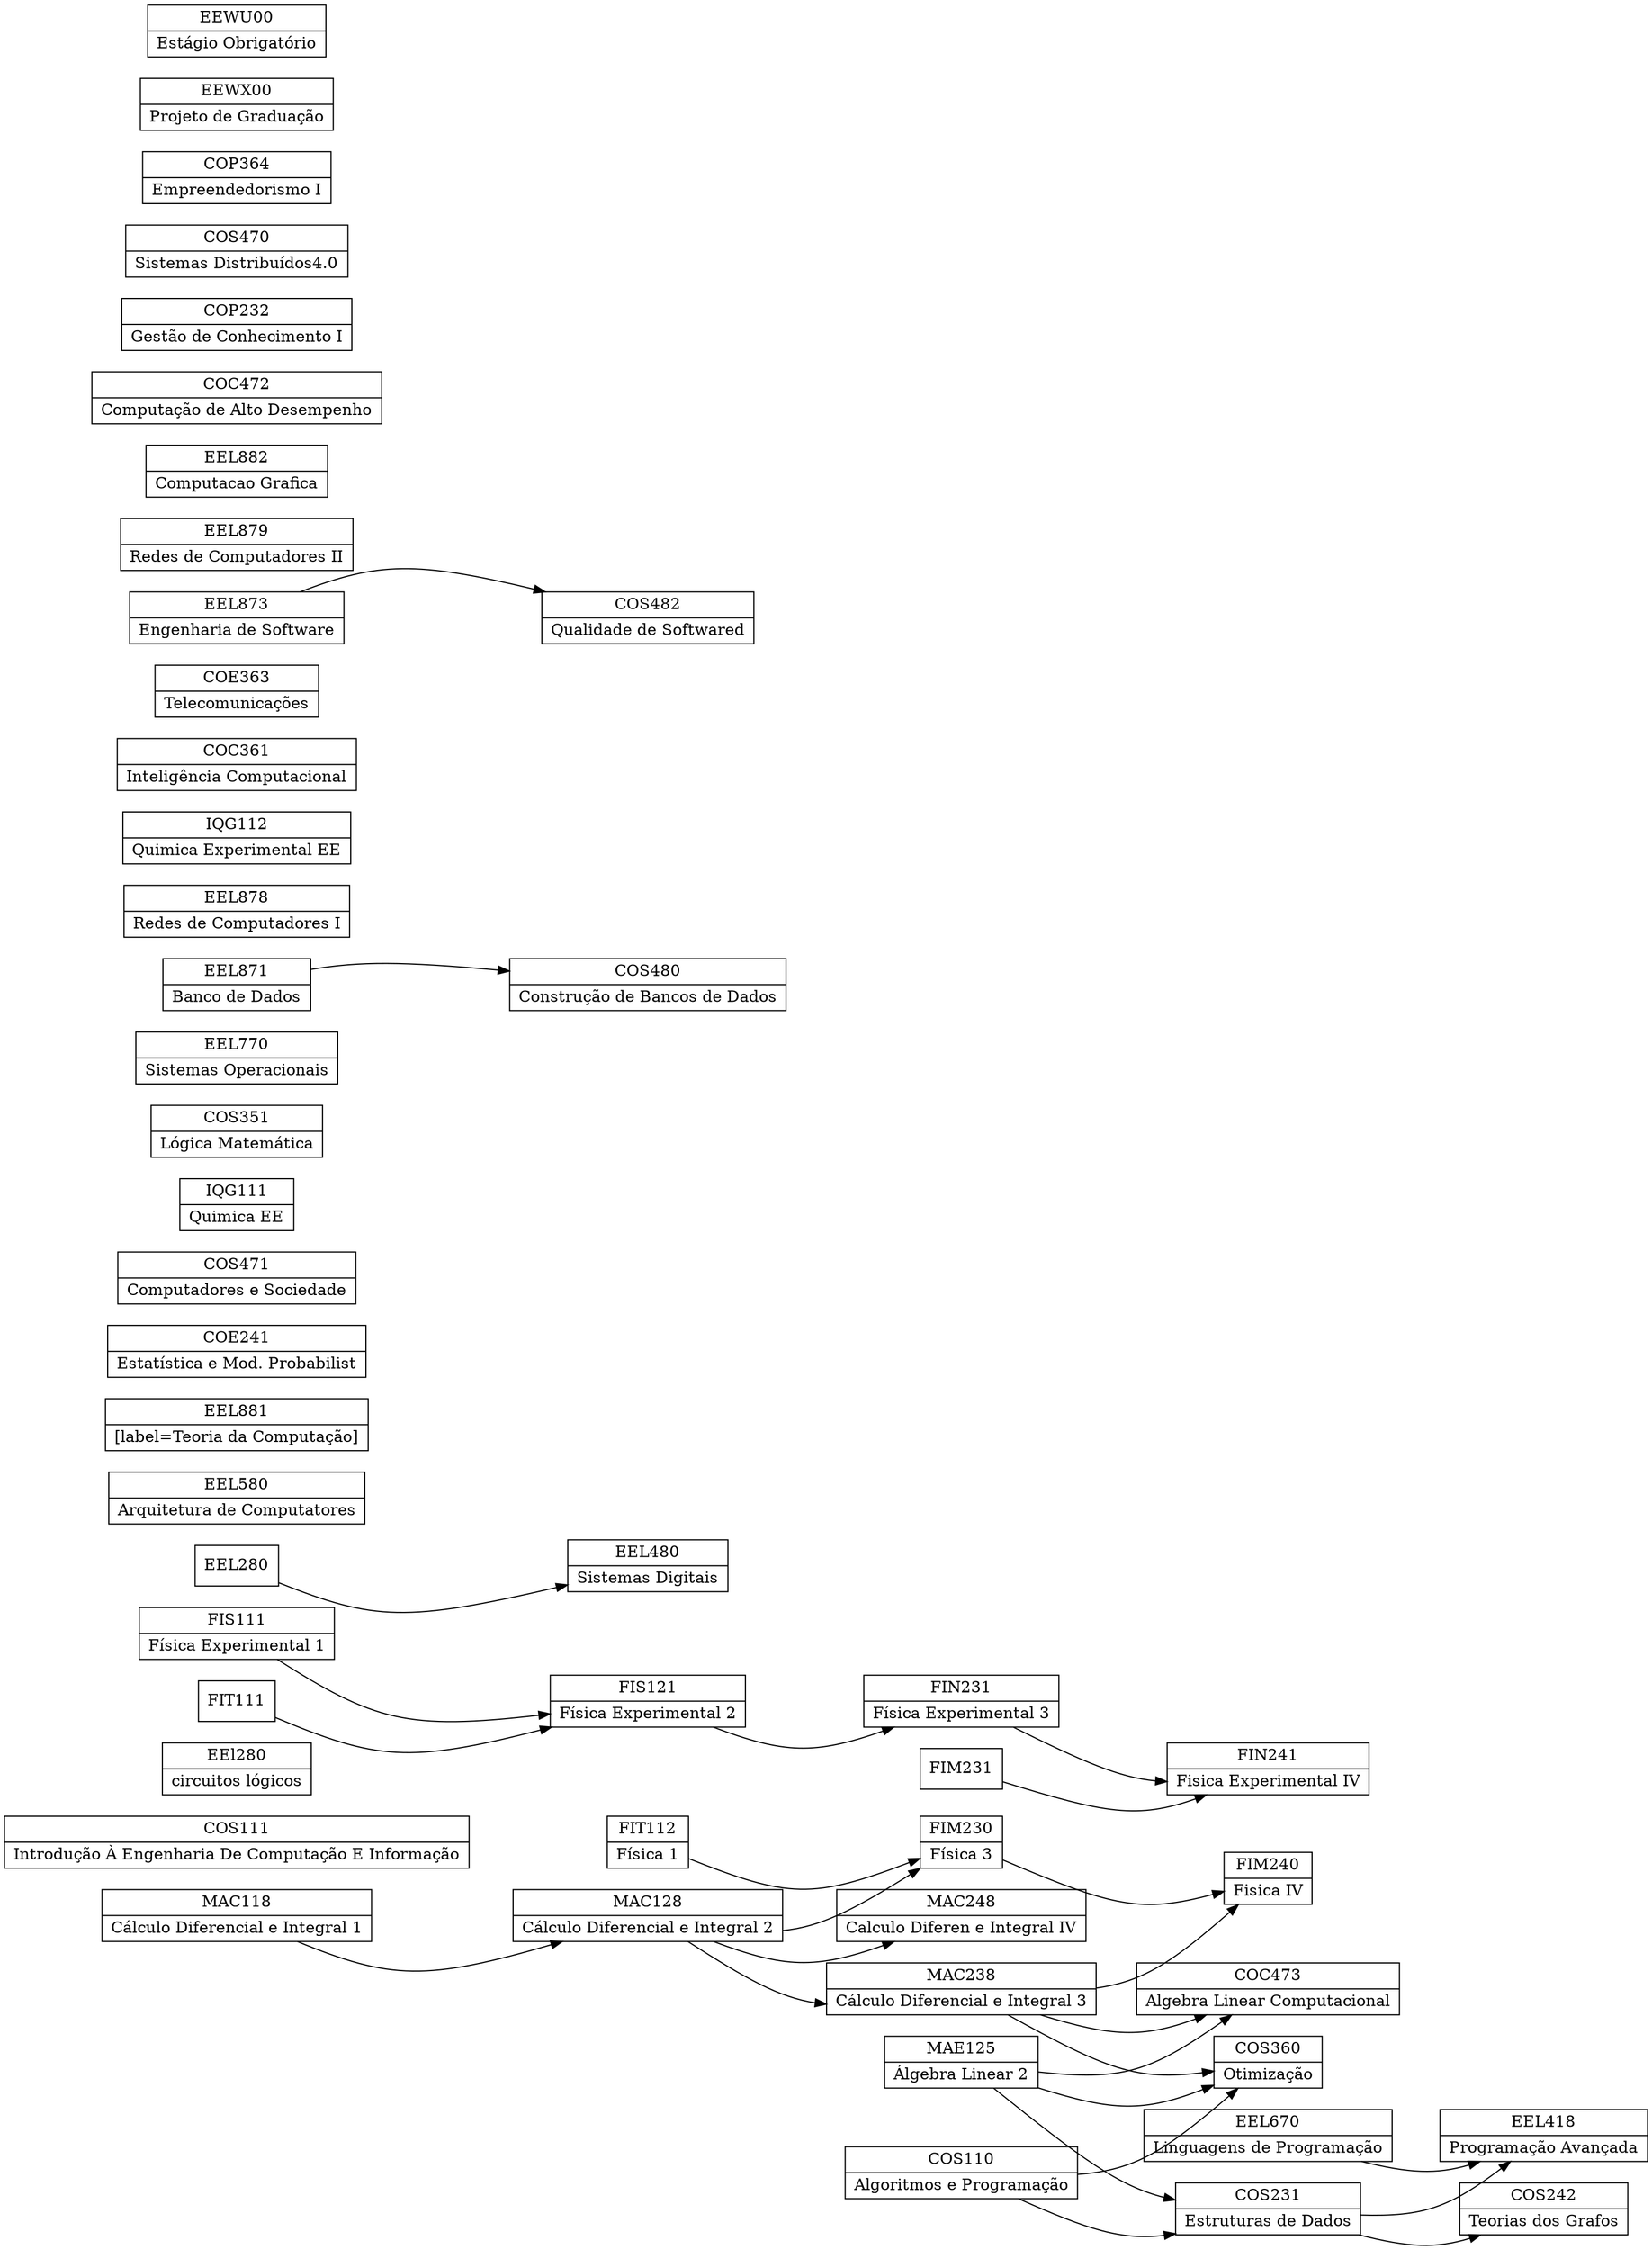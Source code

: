 #!/usr/bin/env dot -Tpng eci.dot -o eci.png
digraph G {
	
	rankdir=LR
	splines=curved
	node [shape=record]

	# Disciplines
	MAC118 [label="<f0> MAC118 | <f1> Cálculo Diferencial e Integral 1"]
	COS110 [label="<f0> COS110 | <f1> Algoritmos e Programação"]
	COS111 [label="<f0> COS111 | <f1> Introdução À Engenharia De Computação E Informação"]
	EEl280 [label="<f0> EEl280 | <f1> circuitos lógicos"]
	FIS111 [label="<f0> FIS111 | <f1> Física Experimental 1"]
	FIT112 [label="<f0> FIT112 | <f1> Física 1"]
	EEL480 [label="<f0> EEL480 | <f1> Sistemas Digitais"]
	EEL670 [label="<f0> EEL670 | <f1> Linguagens de Programação"]
	FIS121 [label="<f0> FIS121 | <f1> Física Experimental 2"]
	MAC128 [label="<f0> MAC128 | <f1> Cálculo Diferencial e Integral 2"]
	MAE125 [label="<f0> MAE125 | <f1> Álgebra Linear 2"]
	COS231 [label="<f0> COS231 | <f1> Estruturas de Dados"]
	EEL580 [label="<f0> EEL580 | <f1> Arquitetura de Computatores"]
	EEL881 [label="<f0> EEL881 | <f1> [label=Teoria da Computação]"]
	FIM230 [label="<f0> FIM230 | <f1> Física 3"]
	FIN231 [label="<f0> FIN231 | <f1> Física Experimental 3"]
	MAC238 [label="<f0> MAC238 | <f1> Cálculo Diferencial e Integral 3"]
	COE241 [label="<f0> COE241 | <f1> Estatística e Mod. Probabilist"]
	COS242 [label="<f0> COS242 | <f1> Teorias dos Grafos"]
	COS471 [label="<f0> COS471 | <f1> Computadores e Sociedade"]
	FIM240 [label="<f0> FIM240 | <f1> Fisica IV"]
	FIN241 [label="<f0> FIN241 | <f1> Fisica Experimental IV"]
	IQG111 [label="<f0> IQG111 | <f1> Quimica EE"]
	MAC248 [label="<f0> MAC248 | <f1> Calculo Diferen e Integral IV"]
	COC473 [label="<f0> COC473 | <f1> Algebra Linear Computacional"]
	COS351 [label="<f0> COS351 | <f1> Lógica Matemática"]
	EEL770 [label="<f0> EEL770 | <f1> Sistemas Operacionais"]
	EEL871 [label="<f0> EEL871 | <f1> Banco de Dados"]
	EEL878 [label="<f0> EEL878 | <f1> Redes de Computadores I"]
	IQG112 [label="<f0> IQG112 | <f1> Quimica Experimental EE"]
	COC361 [label="<f0> COC361 | <f1> Inteligência Computacional"]
	COE363 [label="<f0> COE363 | <f1> Telecomunicações	"]
	COS360 [label="<f0> COS360 | <f1> Otimização"]
	EEL873 [label="<f0> EEL873 | <f1> Engenharia de Software"]
	EEL879 [label="<f0> EEL879 | <f1> Redes de Computadores II	"]
	EEL882 [label="<f0> EEL882 | <f1> Computacao Grafica"]
	COC472 [label="<f0> COC472 | <f1> Computação de Alto Desempenho"]
	COP232 [label="<f0> COP232 | <f1> Gestão de Conhecimento I"]
	COS470 [label="<f0> COS470 | <f1> Sistemas Distribuídos	4.0"]
	EEL418 [label="<f0> EEL418 | <f1> Programação Avançada"]
	COP364 [label="<f0> COP364 | <f1> Empreendedorismo I	"]
	COS480 [label="<f0> COS480 | <f1> Construção de Bancos de Dados"]
	COS482 [label="<f0> COS482 | <f1> Qualidade de Softwared"]
	EEWX00 [label="<f0> EEWX00 | <f1> Projeto de Graduação"]
	EEWU00 [label="<f0> EEWU00 | <f1> Estágio Obrigatório"]
	
	# Dependencies
	EEL280 -> EEL480
	FIS111 -> FIS121
	FIT111 -> FIS121
	MAC118 -> MAC128
	COS110 -> COS231
	MAE125 -> COS231
	FIT112 -> FIM230
	MAC128 -> FIM230
	FIS121 -> FIN231
	MAC128 -> MAC238
	COS231 -> COS242
	FIM230 -> FIM240
	MAC238 -> FIM240
	FIM231 -> FIN241
	FIN231 -> FIN241
	MAC128 -> MAC248
	MAC238 -> COC473
	MAE125 -> COC473
	COS110 -> COS360
	MAC238 -> COS360
	MAE125 -> COS360
	COS231 -> EEL418
	EEL670 -> EEL418
	EEL871 -> COS480
	EEL873 -> COS482

}
